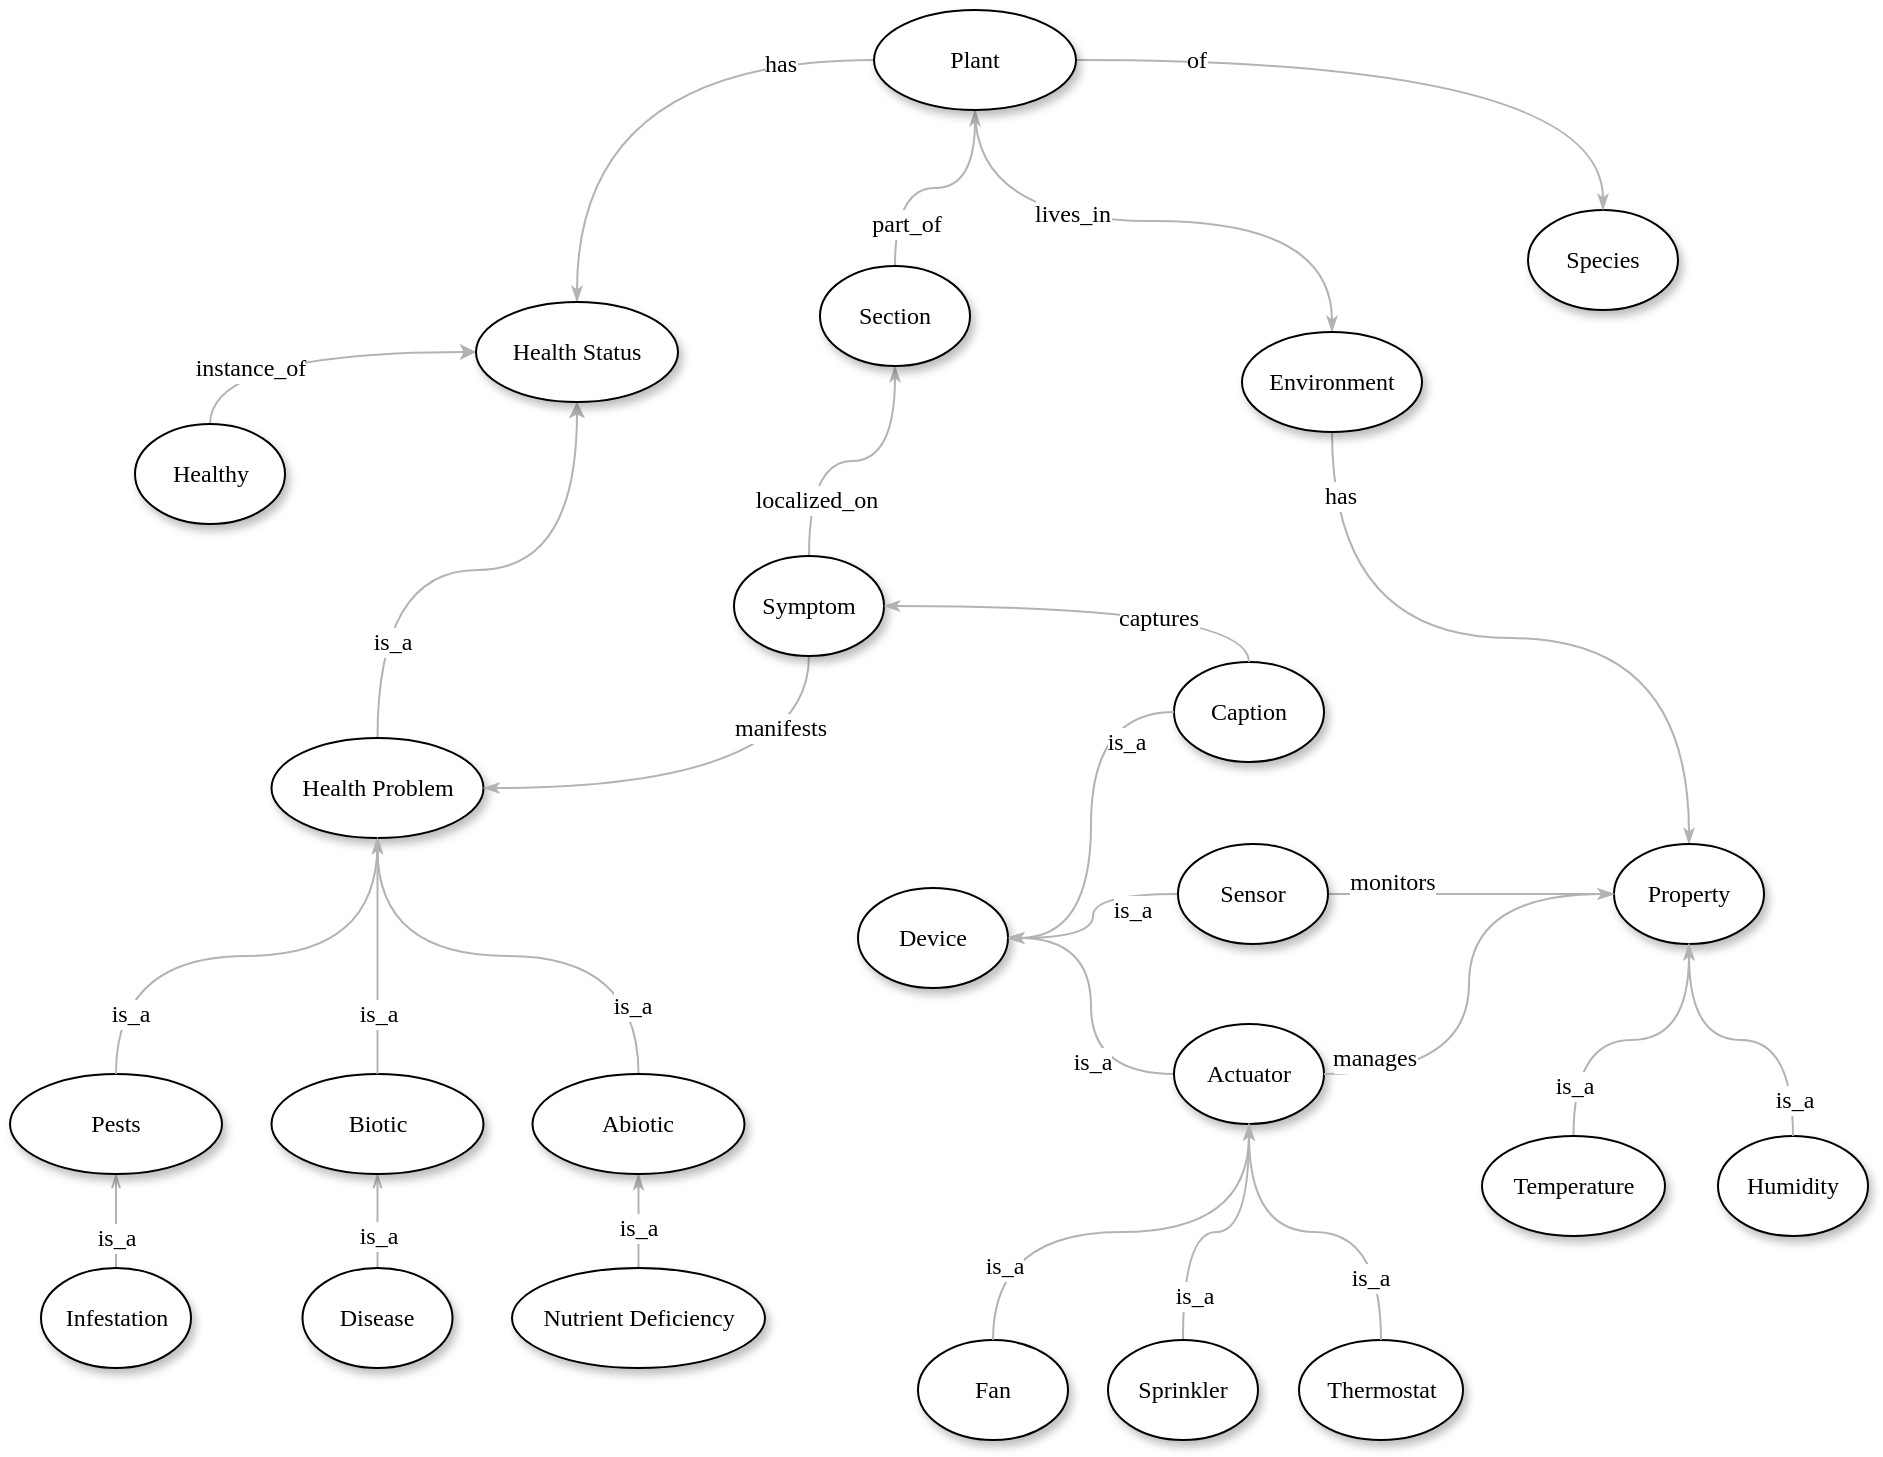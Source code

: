 <mxfile version="20.5.1" type="device"><diagram name="Page-1" id="42789a77-a242-8287-6e28-9cd8cfd52e62"><mxGraphModel dx="1408" dy="882" grid="0" gridSize="10" guides="1" tooltips="1" connect="1" arrows="1" fold="1" page="1" pageScale="1" pageWidth="1169" pageHeight="827" background="none" math="0" shadow="0"><root><mxCell id="0"/><mxCell id="1" parent="0"/><mxCell id="1ea317790d2ca983-12" value="has" style="edgeStyle=orthogonalEdgeStyle;rounded=0;html=1;labelBackgroundColor=default;startArrow=none;startFill=0;startSize=5;endArrow=classicThin;endFill=1;endSize=5;jettySize=auto;orthogonalLoop=1;strokeColor=#B3B3B3;strokeWidth=1;fontFamily=Verdana;fontSize=12;elbow=vertical;curved=1;" parent="1" source="cV3PZhEm3AA5OYnnYDBn-3" target="1ea317790d2ca983-2" edge="1"><mxGeometry x="-0.641" y="2" relative="1" as="geometry"><mxPoint x="1" as="offset"/><mxPoint x="502.5" y="41" as="sourcePoint"/></mxGeometry></mxCell><mxCell id="1ea317790d2ca983-13" value="part_of" style="edgeStyle=orthogonalEdgeStyle;rounded=0;html=1;labelBackgroundColor=default;startArrow=none;startFill=0;startSize=5;endArrow=classicThin;endFill=1;endSize=5;jettySize=auto;orthogonalLoop=1;strokeColor=#B3B3B3;strokeWidth=1;fontFamily=Verdana;fontSize=12;elbow=vertical;curved=1;" parent="1" source="1ea317790d2ca983-9" target="cV3PZhEm3AA5OYnnYDBn-3" edge="1"><mxGeometry x="-0.643" y="-4" relative="1" as="geometry"><mxPoint x="1" as="offset"/><mxPoint x="547.5" y="61" as="sourcePoint"/><mxPoint x="456" y="146" as="targetPoint"/></mxGeometry></mxCell><mxCell id="1ea317790d2ca983-14" value="lives_in" style="edgeStyle=orthogonalEdgeStyle;rounded=0;html=1;labelBackgroundColor=default;startArrow=none;startFill=0;startSize=5;endArrow=classicThin;endFill=1;endSize=5;jettySize=auto;orthogonalLoop=1;strokeColor=#B3B3B3;strokeWidth=1;fontFamily=Verdana;fontSize=12;curved=1;entryX=0.5;entryY=0;entryDx=0;entryDy=0;exitX=0.5;exitY=1;exitDx=0;exitDy=0;" parent="1" source="cV3PZhEm3AA5OYnnYDBn-3" target="1ea317790d2ca983-3" edge="1"><mxGeometry x="-0.28" y="4" relative="1" as="geometry"><mxPoint as="offset"/><mxPoint x="592.5" y="41" as="sourcePoint"/></mxGeometry></mxCell><mxCell id="1ea317790d2ca983-21" value="instance_of" style="edgeStyle=orthogonalEdgeStyle;rounded=0;html=1;labelBackgroundColor=default;startArrow=classic;startFill=1;startSize=5;endArrow=none;endFill=0;endSize=5;jettySize=auto;orthogonalLoop=1;strokeColor=#B3B3B3;strokeWidth=1;fontFamily=Verdana;fontSize=12;elbow=vertical;curved=1;entryX=0.5;entryY=0;entryDx=0;entryDy=0;" parent="1" source="1ea317790d2ca983-2" target="1ea317790d2ca983-7" edge="1"><mxGeometry x="0.671" y="20" relative="1" as="geometry"><mxPoint as="offset"/></mxGeometry></mxCell><mxCell id="1ea317790d2ca983-22" value="is_a" style="edgeStyle=orthogonalEdgeStyle;rounded=0;html=1;labelBackgroundColor=default;startArrow=classic;startFill=1;startSize=5;endArrow=none;endFill=0;endSize=5;jettySize=auto;orthogonalLoop=1;strokeColor=#B3B3B3;strokeWidth=1;fontFamily=Verdana;fontSize=12;elbow=vertical;curved=1;" parent="1" source="1ea317790d2ca983-2" target="1ea317790d2ca983-6" edge="1"><mxGeometry x="0.638" y="7" relative="1" as="geometry"><mxPoint y="1" as="offset"/></mxGeometry></mxCell><mxCell id="1ea317790d2ca983-2" value="&lt;span&gt;Health Status&lt;/span&gt;" style="ellipse;whiteSpace=wrap;html=1;rounded=0;shadow=1;comic=0;labelBackgroundColor=default;strokeWidth=1;fontFamily=Verdana;fontSize=12;align=center;" parent="1" vertex="1"><mxGeometry x="309" y="188" width="101" height="50" as="geometry"/></mxCell><mxCell id="1ea317790d2ca983-15" value="has" style="edgeStyle=orthogonalEdgeStyle;rounded=0;html=1;labelBackgroundColor=default;startArrow=classicThin;startFill=1;startSize=5;endArrow=none;endFill=0;endSize=5;jettySize=auto;orthogonalLoop=1;strokeColor=#B3B3B3;strokeWidth=1;fontFamily=Verdana;fontSize=12;curved=1;entryX=0.5;entryY=1;entryDx=0;entryDy=0;exitX=0.5;exitY=0;exitDx=0;exitDy=0;" parent="1" source="1ea317790d2ca983-4" target="1ea317790d2ca983-3" edge="1"><mxGeometry x="0.839" y="-4" relative="1" as="geometry"><mxPoint x="570" y="289" as="targetPoint"/><mxPoint y="1" as="offset"/><mxPoint x="1079" y="247" as="sourcePoint"/></mxGeometry></mxCell><mxCell id="1ea317790d2ca983-3" value="&lt;span&gt;Environment&lt;/span&gt;" style="ellipse;whiteSpace=wrap;html=1;rounded=0;shadow=1;comic=0;labelBackgroundColor=default;strokeWidth=1;fontFamily=Verdana;fontSize=12;align=center;" parent="1" vertex="1"><mxGeometry x="692" y="203" width="90" height="50" as="geometry"/></mxCell><mxCell id="1ea317790d2ca983-4" value="&lt;span&gt;Property&lt;/span&gt;" style="ellipse;whiteSpace=wrap;html=1;rounded=0;shadow=1;comic=0;labelBackgroundColor=default;strokeWidth=1;fontFamily=Verdana;fontSize=12;align=center;" parent="1" vertex="1"><mxGeometry x="878" y="459" width="75" height="50" as="geometry"/></mxCell><mxCell id="1ea317790d2ca983-17" value="is_a" style="edgeStyle=orthogonalEdgeStyle;rounded=0;html=1;labelBackgroundColor=default;startArrow=none;startFill=0;startSize=5;endArrow=classicThin;endFill=1;endSize=5;jettySize=auto;orthogonalLoop=1;strokeColor=#B3B3B3;strokeWidth=1;fontFamily=Verdana;fontSize=12;entryX=0.5;entryY=1;entryDx=0;entryDy=0;elbow=vertical;curved=1;exitX=0.5;exitY=0;exitDx=0;exitDy=0;" parent="1" source="SZPIR-vylu-NpdnEEfQ1-40" target="1ea317790d2ca983-6" edge="1"><mxGeometry x="-0.73" y="3" relative="1" as="geometry"><mxPoint as="offset"/></mxGeometry></mxCell><mxCell id="1ea317790d2ca983-23" value="is_a" style="edgeStyle=orthogonalEdgeStyle;rounded=0;html=1;labelBackgroundColor=default;startArrow=openThin;startFill=0;startSize=5;endArrow=none;endFill=0;endSize=5;jettySize=auto;orthogonalLoop=1;strokeColor=#B3B3B3;strokeWidth=1;fontFamily=Verdana;fontSize=12;exitX=0.5;exitY=1;exitDx=0;exitDy=0;elbow=vertical;curved=1;" parent="1" source="SZPIR-vylu-NpdnEEfQ1-39" target="1ea317790d2ca983-8" edge="1"><mxGeometry x="0.314" relative="1" as="geometry"><mxPoint as="offset"/></mxGeometry></mxCell><mxCell id="1ea317790d2ca983-6" value="Health Problem" style="ellipse;whiteSpace=wrap;html=1;rounded=0;shadow=1;comic=0;labelBackgroundColor=default;strokeWidth=1;fontFamily=Verdana;fontSize=12;align=center;" parent="1" vertex="1"><mxGeometry x="206.75" y="406" width="106" height="50" as="geometry"/></mxCell><mxCell id="1ea317790d2ca983-7" value="&lt;span&gt;Healthy&lt;/span&gt;" style="ellipse;whiteSpace=wrap;html=1;rounded=0;shadow=1;comic=0;labelBackgroundColor=default;strokeWidth=1;fontFamily=Verdana;fontSize=12;align=center;" parent="1" vertex="1"><mxGeometry x="138.5" y="249" width="75" height="50" as="geometry"/></mxCell><mxCell id="1ea317790d2ca983-8" value="Disease" style="ellipse;whiteSpace=wrap;html=1;rounded=0;shadow=1;comic=0;labelBackgroundColor=default;strokeWidth=1;fontFamily=Verdana;fontSize=12;align=center;" parent="1" vertex="1"><mxGeometry x="222.25" y="671" width="75" height="50" as="geometry"/></mxCell><mxCell id="1ea317790d2ca983-19" value="localized_on" style="edgeStyle=orthogonalEdgeStyle;rounded=0;html=1;labelBackgroundColor=default;startArrow=classicThin;startFill=1;startSize=5;endArrow=none;endFill=0;endSize=5;jettySize=auto;orthogonalLoop=1;strokeColor=#B3B3B3;strokeWidth=1;fontFamily=Verdana;fontSize=12;elbow=vertical;curved=1;" parent="1" source="1ea317790d2ca983-9" target="1ea317790d2ca983-10" edge="1"><mxGeometry x="0.594" y="3" relative="1" as="geometry"><mxPoint as="offset"/></mxGeometry></mxCell><mxCell id="1ea317790d2ca983-9" value="Section" style="ellipse;whiteSpace=wrap;html=1;rounded=0;shadow=1;comic=0;labelBackgroundColor=default;strokeWidth=1;fontFamily=Verdana;fontSize=12;align=center;" parent="1" vertex="1"><mxGeometry x="481" y="170" width="75" height="50" as="geometry"/></mxCell><mxCell id="1ea317790d2ca983-20" value="manifests" style="edgeStyle=orthogonalEdgeStyle;rounded=0;html=1;labelBackgroundColor=default;startArrow=classicThin;startFill=1;startSize=5;endArrow=none;endFill=0;endSize=5;jettySize=auto;orthogonalLoop=1;strokeColor=#B3B3B3;strokeWidth=1;fontFamily=Verdana;fontSize=12;elbow=vertical;curved=1;" parent="1" source="1ea317790d2ca983-6" target="1ea317790d2ca983-10" edge="1"><mxGeometry x="0.685" y="16" relative="1" as="geometry"><mxPoint x="441" y="386" as="targetPoint"/><mxPoint x="1" as="offset"/></mxGeometry></mxCell><mxCell id="1ea317790d2ca983-10" value="Symptom" style="ellipse;whiteSpace=wrap;html=1;rounded=0;shadow=1;comic=0;labelBackgroundColor=default;strokeWidth=1;fontFamily=Verdana;fontSize=12;align=center;" parent="1" vertex="1"><mxGeometry x="438" y="315" width="75" height="50" as="geometry"/></mxCell><mxCell id="SZPIR-vylu-NpdnEEfQ1-3" value="is_a" style="edgeStyle=orthogonalEdgeStyle;rounded=0;html=1;labelBackgroundColor=default;startArrow=openThin;startFill=0;startSize=5;endArrow=none;endFill=0;endSize=5;jettySize=auto;orthogonalLoop=1;strokeColor=#B3B3B3;strokeWidth=1;fontFamily=Verdana;fontSize=12;elbow=vertical;curved=1;" parent="1" source="UWF2Yd7zg4pSp4IhXSV9-6" target="SZPIR-vylu-NpdnEEfQ1-4" edge="1"><mxGeometry x="0.362" relative="1" as="geometry"><mxPoint x="163" y="436" as="sourcePoint"/><mxPoint as="offset"/></mxGeometry></mxCell><mxCell id="SZPIR-vylu-NpdnEEfQ1-4" value="Infestation" style="ellipse;whiteSpace=wrap;html=1;rounded=0;shadow=1;comic=0;labelBackgroundColor=default;strokeWidth=1;fontFamily=Verdana;fontSize=12;align=center;" parent="1" vertex="1"><mxGeometry x="91.5" y="671" width="75" height="50" as="geometry"/></mxCell><mxCell id="SZPIR-vylu-NpdnEEfQ1-7" value="is_a" style="edgeStyle=orthogonalEdgeStyle;rounded=0;html=1;labelBackgroundColor=default;startArrow=none;startFill=0;startSize=5;endArrow=classicThin;endFill=1;endSize=5;jettySize=auto;orthogonalLoop=1;strokeColor=#B3B3B3;strokeWidth=1;fontFamily=Verdana;fontSize=12;verticalAlign=middle;horizontal=1;elbow=vertical;curved=1;exitX=0.5;exitY=0;exitDx=0;exitDy=0;" parent="1" source="SZPIR-vylu-NpdnEEfQ1-8" target="SZPIR-vylu-NpdnEEfQ1-40" edge="1"><mxGeometry x="-0.121" relative="1" as="geometry"><mxPoint x="543.75" y="692" as="targetPoint"/><mxPoint as="offset"/></mxGeometry></mxCell><mxCell id="SZPIR-vylu-NpdnEEfQ1-8" value="&lt;span&gt;Nutrient Deficiency&lt;/span&gt;" style="ellipse;whiteSpace=wrap;html=1;rounded=0;shadow=1;comic=0;labelBackgroundColor=default;strokeWidth=1;fontFamily=Verdana;fontSize=12;align=center;" parent="1" vertex="1"><mxGeometry x="327" y="671" width="126.5" height="50" as="geometry"/></mxCell><mxCell id="SZPIR-vylu-NpdnEEfQ1-9" value="is_a" style="edgeStyle=orthogonalEdgeStyle;rounded=0;html=1;labelBackgroundColor=default;startArrow=classicThin;startFill=1;startSize=5;endArrow=none;endFill=0;endSize=5;jettySize=auto;orthogonalLoop=1;strokeColor=#B3B3B3;strokeWidth=1;fontFamily=Verdana;fontSize=12;curved=1;entryX=0;entryY=0.5;entryDx=0;entryDy=0;" parent="1" source="SZPIR-vylu-NpdnEEfQ1-12" target="SZPIR-vylu-NpdnEEfQ1-10" edge="1"><mxGeometry x="0.456" y="6" relative="1" as="geometry"><mxPoint x="795" y="501" as="sourcePoint"/><mxPoint as="offset"/></mxGeometry></mxCell><mxCell id="SZPIR-vylu-NpdnEEfQ1-10" value="&lt;span&gt;Actuator&lt;/span&gt;" style="ellipse;whiteSpace=wrap;html=1;rounded=0;shadow=1;comic=0;labelBackgroundColor=default;strokeWidth=1;fontFamily=Verdana;fontSize=12;align=center;" parent="1" vertex="1"><mxGeometry x="658" y="549" width="75" height="50" as="geometry"/></mxCell><mxCell id="SZPIR-vylu-NpdnEEfQ1-11" value="is_a" style="edgeStyle=orthogonalEdgeStyle;rounded=0;html=1;labelBackgroundColor=default;startArrow=none;startFill=0;startSize=5;endArrow=classicThin;endFill=1;endSize=5;jettySize=auto;orthogonalLoop=1;strokeColor=#B3B3B3;strokeWidth=1;fontFamily=Verdana;fontSize=12;curved=1;entryX=1;entryY=0.5;entryDx=0;entryDy=0;" parent="1" source="SZPIR-vylu-NpdnEEfQ1-14" target="SZPIR-vylu-NpdnEEfQ1-12" edge="1"><mxGeometry x="-0.562" y="8" relative="1" as="geometry"><mxPoint x="-65" y="701" as="sourcePoint"/><mxPoint as="offset"/></mxGeometry></mxCell><mxCell id="SZPIR-vylu-NpdnEEfQ1-12" value="&lt;span&gt;Device&lt;/span&gt;" style="ellipse;whiteSpace=wrap;html=1;rounded=0;shadow=1;comic=0;labelBackgroundColor=default;strokeWidth=1;fontFamily=Verdana;fontSize=12;align=center;" parent="1" vertex="1"><mxGeometry x="500" y="481" width="75" height="50" as="geometry"/></mxCell><mxCell id="SZPIR-vylu-NpdnEEfQ1-13" value="monitors" style="edgeStyle=orthogonalEdgeStyle;rounded=0;html=1;labelBackgroundColor=default;startArrow=classicThin;startFill=1;startSize=5;endArrow=none;endFill=0;endSize=5;jettySize=auto;orthogonalLoop=1;strokeColor=#B3B3B3;strokeWidth=1;fontFamily=Verdana;fontSize=12;curved=1;entryX=1;entryY=0.5;entryDx=0;entryDy=0;" parent="1" source="1ea317790d2ca983-4" target="SZPIR-vylu-NpdnEEfQ1-14" edge="1"><mxGeometry x="0.55" y="-6" relative="1" as="geometry"><mxPoint x="552.5" y="331" as="sourcePoint"/><mxPoint as="offset"/></mxGeometry></mxCell><mxCell id="SZPIR-vylu-NpdnEEfQ1-14" value="&lt;span&gt;Sensor&lt;/span&gt;" style="ellipse;whiteSpace=wrap;html=1;rounded=0;shadow=1;comic=0;labelBackgroundColor=default;strokeWidth=1;fontFamily=Verdana;fontSize=12;align=center;" parent="1" vertex="1"><mxGeometry x="660" y="459" width="75" height="50" as="geometry"/></mxCell><mxCell id="SZPIR-vylu-NpdnEEfQ1-16" value="&lt;span&gt;Humidity&lt;/span&gt;" style="ellipse;whiteSpace=wrap;html=1;rounded=0;shadow=1;comic=0;labelBackgroundColor=default;strokeWidth=1;fontFamily=Verdana;fontSize=12;align=center;" parent="1" vertex="1"><mxGeometry x="930" y="605" width="75" height="50" as="geometry"/></mxCell><mxCell id="SZPIR-vylu-NpdnEEfQ1-17" value="is_a" style="edgeStyle=orthogonalEdgeStyle;rounded=0;html=1;labelBackgroundColor=default;startArrow=classicThin;startFill=1;startSize=5;endArrow=none;endFill=0;endSize=5;jettySize=auto;orthogonalLoop=1;strokeColor=#B3B3B3;strokeWidth=1;fontFamily=Verdana;fontSize=12;curved=1;exitX=0.5;exitY=1;exitDx=0;exitDy=0;" parent="1" source="1ea317790d2ca983-4" target="SZPIR-vylu-NpdnEEfQ1-18" edge="1"><mxGeometry x="0.674" relative="1" as="geometry"><mxPoint x="541" y="377" as="sourcePoint"/><mxPoint as="offset"/><mxPoint x="870.75" y="626" as="targetPoint"/></mxGeometry></mxCell><mxCell id="SZPIR-vylu-NpdnEEfQ1-18" value="&lt;span&gt;Temperature&lt;/span&gt;" style="ellipse;whiteSpace=wrap;html=1;rounded=0;shadow=1;comic=0;labelBackgroundColor=default;strokeWidth=1;fontFamily=Verdana;fontSize=12;align=center;" parent="1" vertex="1"><mxGeometry x="812" y="605" width="91.5" height="50" as="geometry"/></mxCell><mxCell id="SZPIR-vylu-NpdnEEfQ1-19" value="is_a" style="edgeStyle=orthogonalEdgeStyle;rounded=0;html=1;labelBackgroundColor=default;startArrow=none;startFill=0;startSize=5;endArrow=classicThin;endFill=1;endSize=5;jettySize=auto;orthogonalLoop=1;strokeColor=#B3B3B3;strokeWidth=1;fontFamily=Verdana;fontSize=12;curved=1;entryX=0.5;entryY=1;entryDx=0;entryDy=0;exitX=0.5;exitY=0;exitDx=0;exitDy=0;" parent="1" source="SZPIR-vylu-NpdnEEfQ1-16" target="1ea317790d2ca983-4" edge="1"><mxGeometry x="-0.751" relative="1" as="geometry"><mxPoint x="781" y="347" as="sourcePoint"/><mxPoint x="541" y="377" as="targetPoint"/><mxPoint as="offset"/></mxGeometry></mxCell><mxCell id="SZPIR-vylu-NpdnEEfQ1-20" value="&lt;span&gt;Thermostat&lt;/span&gt;" style="ellipse;whiteSpace=wrap;html=1;rounded=0;shadow=1;comic=0;labelBackgroundColor=default;strokeWidth=1;fontFamily=Verdana;fontSize=12;align=center;" parent="1" vertex="1"><mxGeometry x="720.5" y="707" width="82" height="50" as="geometry"/></mxCell><mxCell id="SZPIR-vylu-NpdnEEfQ1-22" value="is_a" style="edgeStyle=orthogonalEdgeStyle;rounded=0;html=1;labelBackgroundColor=default;startArrow=none;startFill=0;startSize=5;endArrow=classicThin;endFill=1;endSize=5;jettySize=auto;orthogonalLoop=1;strokeColor=#B3B3B3;strokeWidth=1;fontFamily=Verdana;fontSize=12;curved=1;entryX=0.5;entryY=1;entryDx=0;entryDy=0;" parent="1" source="SZPIR-vylu-NpdnEEfQ1-21" target="SZPIR-vylu-NpdnEEfQ1-10" edge="1"><mxGeometry x="-0.683" y="-5" relative="1" as="geometry"><mxPoint x="633" y="707" as="sourcePoint"/><mxPoint x="757.5" y="289" as="targetPoint"/><mxPoint as="offset"/></mxGeometry></mxCell><mxCell id="SZPIR-vylu-NpdnEEfQ1-23" value="is_a" style="edgeStyle=orthogonalEdgeStyle;rounded=0;html=1;labelBackgroundColor=default;startArrow=none;startFill=0;startSize=5;endArrow=classicThin;endFill=1;endSize=5;jettySize=auto;orthogonalLoop=1;strokeColor=#B3B3B3;strokeWidth=1;fontFamily=Verdana;fontSize=12;curved=1;entryX=0.5;entryY=1;entryDx=0;entryDy=0;exitX=0.5;exitY=0;exitDx=0;exitDy=0;" parent="1" source="SZPIR-vylu-NpdnEEfQ1-20" target="SZPIR-vylu-NpdnEEfQ1-10" edge="1"><mxGeometry x="-0.638" y="6" relative="1" as="geometry"><mxPoint x="732.5" y="589" as="sourcePoint"/><mxPoint x="942.5" y="579" as="targetPoint"/><mxPoint as="offset"/></mxGeometry></mxCell><mxCell id="SZPIR-vylu-NpdnEEfQ1-21" value="&lt;span&gt;Sprinkler&lt;/span&gt;" style="ellipse;whiteSpace=wrap;html=1;rounded=0;shadow=1;comic=0;labelBackgroundColor=default;strokeWidth=1;fontFamily=Verdana;fontSize=12;align=center;" parent="1" vertex="1"><mxGeometry x="625" y="707" width="75" height="50" as="geometry"/></mxCell><mxCell id="SZPIR-vylu-NpdnEEfQ1-39" value="Biotic" style="ellipse;whiteSpace=wrap;html=1;rounded=0;shadow=1;comic=0;labelBackgroundColor=default;strokeWidth=1;fontFamily=Verdana;fontSize=12;align=center;" parent="1" vertex="1"><mxGeometry x="206.75" y="574" width="106" height="50" as="geometry"/></mxCell><mxCell id="SZPIR-vylu-NpdnEEfQ1-40" value="Abiotic" style="ellipse;whiteSpace=wrap;html=1;rounded=0;shadow=1;comic=0;labelBackgroundColor=default;strokeWidth=1;fontFamily=Verdana;fontSize=12;align=center;" parent="1" vertex="1"><mxGeometry x="337.25" y="574" width="106" height="50" as="geometry"/></mxCell><mxCell id="SZPIR-vylu-NpdnEEfQ1-41" value="is_a" style="edgeStyle=orthogonalEdgeStyle;rounded=0;html=1;labelBackgroundColor=default;startArrow=openThin;startFill=0;startSize=5;endArrow=none;endFill=0;endSize=5;jettySize=auto;orthogonalLoop=1;strokeColor=#B3B3B3;strokeWidth=1;fontFamily=Verdana;fontSize=12;exitX=0.5;exitY=1;exitDx=0;exitDy=0;elbow=vertical;curved=1;" parent="1" source="1ea317790d2ca983-6" target="SZPIR-vylu-NpdnEEfQ1-39" edge="1"><mxGeometry x="0.491" relative="1" as="geometry"><mxPoint x="438.75" y="660" as="sourcePoint"/><mxPoint x="344.75" y="663" as="targetPoint"/><mxPoint as="offset"/></mxGeometry></mxCell><mxCell id="9eAdQlgjlcyclNUyOF1E-5" value="&lt;span&gt;Caption&lt;/span&gt;" style="ellipse;whiteSpace=wrap;html=1;rounded=0;shadow=1;comic=0;labelBackgroundColor=default;strokeWidth=1;fontFamily=Verdana;fontSize=12;align=center;" parent="1" vertex="1"><mxGeometry x="658" y="368" width="75" height="50" as="geometry"/></mxCell><mxCell id="9eAdQlgjlcyclNUyOF1E-6" value="is_a" style="rounded=0;html=1;labelBackgroundColor=default;startArrow=classicThin;startFill=1;startSize=5;endArrow=none;endFill=0;endSize=5;jettySize=auto;orthogonalLoop=1;strokeColor=#B3B3B3;strokeWidth=1;fontFamily=Verdana;fontSize=12;exitX=1;exitY=0.5;exitDx=0;exitDy=0;entryX=0;entryY=0.5;entryDx=0;entryDy=0;edgeStyle=orthogonalEdgeStyle;curved=1;" parent="1" source="SZPIR-vylu-NpdnEEfQ1-12" target="9eAdQlgjlcyclNUyOF1E-5" edge="1"><mxGeometry x="0.749" y="-15" relative="1" as="geometry"><mxPoint x="892.25" y="95" as="sourcePoint"/><mxPoint as="offset"/><mxPoint x="833.75" y="251" as="targetPoint"/></mxGeometry></mxCell><mxCell id="9eAdQlgjlcyclNUyOF1E-8" value="captures" style="edgeStyle=orthogonalEdgeStyle;rounded=0;html=1;labelBackgroundColor=default;startArrow=classicThin;startFill=1;startSize=5;endArrow=none;endFill=0;endSize=5;jettySize=auto;orthogonalLoop=1;strokeColor=#B3B3B3;strokeWidth=1;fontFamily=Verdana;fontSize=12;curved=1;exitX=1;exitY=0.5;exitDx=0;exitDy=0;entryX=0.5;entryY=0;entryDx=0;entryDy=0;" parent="1" source="1ea317790d2ca983-10" target="9eAdQlgjlcyclNUyOF1E-5" edge="1"><mxGeometry x="0.302" y="-6" relative="1" as="geometry"><mxPoint x="783" y="424" as="sourcePoint"/><mxPoint as="offset"/><mxPoint x="712.5" y="350" as="targetPoint"/></mxGeometry></mxCell><mxCell id="JdLL4RoYm7KqUTjWfcFx-2" value="manages" style="edgeStyle=orthogonalEdgeStyle;rounded=0;html=1;labelBackgroundColor=default;startArrow=classicThin;startFill=1;startSize=5;endArrow=none;endFill=0;endSize=5;jettySize=auto;orthogonalLoop=1;strokeColor=#B3B3B3;strokeWidth=1;fontFamily=Verdana;fontSize=12;curved=1;exitX=0;exitY=0.5;exitDx=0;exitDy=0;entryX=1;entryY=0.5;entryDx=0;entryDy=0;" parent="1" source="1ea317790d2ca983-4" target="SZPIR-vylu-NpdnEEfQ1-10" edge="1"><mxGeometry x="0.787" y="-8" relative="1" as="geometry"><mxPoint x="901" y="533" as="sourcePoint"/><mxPoint as="offset"/><mxPoint x="745" y="494" as="targetPoint"/></mxGeometry></mxCell><mxCell id="UWF2Yd7zg4pSp4IhXSV9-1" value="&lt;span&gt;Fan&lt;/span&gt;" style="ellipse;whiteSpace=wrap;html=1;rounded=0;shadow=1;comic=0;labelBackgroundColor=default;strokeWidth=1;fontFamily=Verdana;fontSize=12;align=center;" parent="1" vertex="1"><mxGeometry x="530" y="707" width="75" height="50" as="geometry"/></mxCell><mxCell id="UWF2Yd7zg4pSp4IhXSV9-2" value="is_a" style="edgeStyle=orthogonalEdgeStyle;rounded=0;html=1;labelBackgroundColor=default;startArrow=none;startFill=0;startSize=5;endArrow=classicThin;endFill=1;endSize=5;jettySize=auto;orthogonalLoop=1;strokeColor=#B3B3B3;strokeWidth=1;fontFamily=Verdana;fontSize=12;curved=1;exitX=0.5;exitY=0;exitDx=0;exitDy=0;" parent="1" source="UWF2Yd7zg4pSp4IhXSV9-1" target="SZPIR-vylu-NpdnEEfQ1-10" edge="1"><mxGeometry x="-0.683" y="-5" relative="1" as="geometry"><mxPoint x="672.5" y="717" as="sourcePoint"/><mxPoint x="705.5" y="609" as="targetPoint"/><mxPoint as="offset"/></mxGeometry></mxCell><mxCell id="UWF2Yd7zg4pSp4IhXSV9-3" value="Species" style="ellipse;whiteSpace=wrap;html=1;rounded=0;shadow=1;comic=0;labelBackgroundColor=default;strokeWidth=1;fontFamily=Verdana;fontSize=12;align=center;" parent="1" vertex="1"><mxGeometry x="835" y="142" width="75" height="50" as="geometry"/></mxCell><mxCell id="UWF2Yd7zg4pSp4IhXSV9-4" value="of" style="edgeStyle=orthogonalEdgeStyle;rounded=0;html=1;labelBackgroundColor=default;startArrow=classicThin;startFill=1;startSize=5;endArrow=none;endFill=0;endSize=5;jettySize=auto;orthogonalLoop=1;strokeColor=#B3B3B3;strokeWidth=1;fontFamily=Verdana;fontSize=12;curved=1;exitX=0.5;exitY=0;exitDx=0;exitDy=0;entryX=1;entryY=0.5;entryDx=0;entryDy=0;" parent="1" source="UWF2Yd7zg4pSp4IhXSV9-3" target="cV3PZhEm3AA5OYnnYDBn-3" edge="1"><mxGeometry x="0.654" relative="1" as="geometry"><mxPoint x="926" y="263" as="targetPoint"/><mxPoint x="1" as="offset"/><mxPoint x="1028.5" y="402" as="sourcePoint"/></mxGeometry></mxCell><mxCell id="UWF2Yd7zg4pSp4IhXSV9-6" value="Pests" style="ellipse;whiteSpace=wrap;html=1;rounded=0;shadow=1;comic=0;labelBackgroundColor=default;strokeWidth=1;fontFamily=Verdana;fontSize=12;align=center;" parent="1" vertex="1"><mxGeometry x="76" y="574" width="106" height="50" as="geometry"/></mxCell><mxCell id="UWF2Yd7zg4pSp4IhXSV9-7" value="is_a" style="edgeStyle=orthogonalEdgeStyle;rounded=0;html=1;labelBackgroundColor=default;startArrow=openThin;startFill=0;startSize=5;endArrow=none;endFill=0;endSize=5;jettySize=auto;orthogonalLoop=1;strokeColor=#B3B3B3;strokeWidth=1;fontFamily=Verdana;fontSize=12;elbow=vertical;curved=1;exitX=0.5;exitY=1;exitDx=0;exitDy=0;" parent="1" source="1ea317790d2ca983-6" target="UWF2Yd7zg4pSp4IhXSV9-6" edge="1"><mxGeometry x="0.759" y="7" relative="1" as="geometry"><mxPoint x="211" y="381" as="sourcePoint"/><mxPoint x="237" y="584" as="targetPoint"/><mxPoint as="offset"/></mxGeometry></mxCell><mxCell id="cV3PZhEm3AA5OYnnYDBn-3" value="&lt;span&gt;Plant&lt;/span&gt;" style="ellipse;whiteSpace=wrap;html=1;rounded=0;shadow=1;comic=0;labelBackgroundColor=default;strokeWidth=1;fontFamily=Verdana;fontSize=12;align=center;" vertex="1" parent="1"><mxGeometry x="508" y="42" width="101" height="50" as="geometry"/></mxCell></root></mxGraphModel></diagram></mxfile>